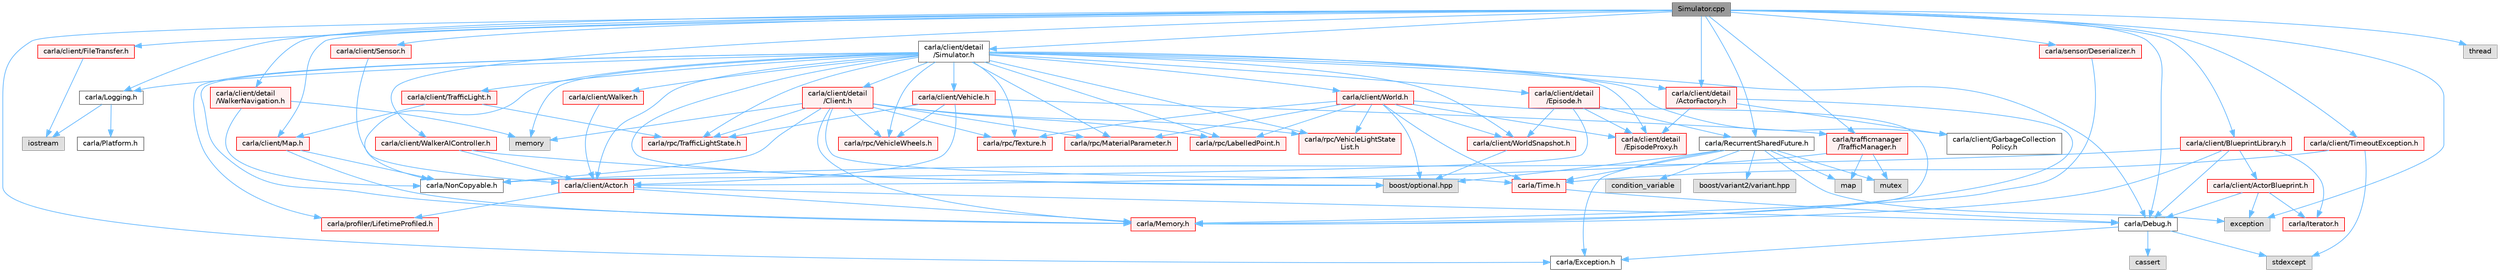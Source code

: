 digraph "Simulator.cpp"
{
 // INTERACTIVE_SVG=YES
 // LATEX_PDF_SIZE
  bgcolor="transparent";
  edge [fontname=Helvetica,fontsize=10,labelfontname=Helvetica,labelfontsize=10];
  node [fontname=Helvetica,fontsize=10,shape=box,height=0.2,width=0.4];
  Node1 [id="Node000001",label="Simulator.cpp",height=0.2,width=0.4,color="gray40", fillcolor="grey60", style="filled", fontcolor="black",tooltip=" "];
  Node1 -> Node2 [id="edge1_Node000001_Node000002",color="steelblue1",style="solid",tooltip=" "];
  Node2 [id="Node000002",label="carla/client/detail\l/Simulator.h",height=0.2,width=0.4,color="grey40", fillcolor="white", style="filled",URL="$d6/d4a/Simulator_8h.html",tooltip=" "];
  Node2 -> Node3 [id="edge2_Node000002_Node000003",color="steelblue1",style="solid",tooltip=" "];
  Node3 [id="Node000003",label="carla/Debug.h",height=0.2,width=0.4,color="grey40", fillcolor="white", style="filled",URL="$d4/deb/Debug_8h.html",tooltip=" "];
  Node3 -> Node4 [id="edge3_Node000003_Node000004",color="steelblue1",style="solid",tooltip=" "];
  Node4 [id="Node000004",label="carla/Exception.h",height=0.2,width=0.4,color="grey40", fillcolor="white", style="filled",URL="$d8/d8a/Exception_8h.html",tooltip=" "];
  Node3 -> Node5 [id="edge4_Node000003_Node000005",color="steelblue1",style="solid",tooltip=" "];
  Node5 [id="Node000005",label="stdexcept",height=0.2,width=0.4,color="grey60", fillcolor="#E0E0E0", style="filled",tooltip=" "];
  Node3 -> Node6 [id="edge5_Node000003_Node000006",color="steelblue1",style="solid",tooltip=" "];
  Node6 [id="Node000006",label="cassert",height=0.2,width=0.4,color="grey60", fillcolor="#E0E0E0", style="filled",tooltip=" "];
  Node2 -> Node7 [id="edge6_Node000002_Node000007",color="steelblue1",style="solid",tooltip=" "];
  Node7 [id="Node000007",label="carla/Logging.h",height=0.2,width=0.4,color="grey40", fillcolor="white", style="filled",URL="$de/d87/Logging_8h.html",tooltip=" "];
  Node7 -> Node8 [id="edge7_Node000007_Node000008",color="steelblue1",style="solid",tooltip=" "];
  Node8 [id="Node000008",label="carla/Platform.h",height=0.2,width=0.4,color="grey40", fillcolor="white", style="filled",URL="$d9/dd0/Platform_8h.html",tooltip=" "];
  Node7 -> Node9 [id="edge8_Node000007_Node000009",color="steelblue1",style="solid",tooltip=" "];
  Node9 [id="Node000009",label="iostream",height=0.2,width=0.4,color="grey60", fillcolor="#E0E0E0", style="filled",tooltip=" "];
  Node2 -> Node10 [id="edge9_Node000002_Node000010",color="steelblue1",style="solid",tooltip=" "];
  Node10 [id="Node000010",label="carla/Memory.h",height=0.2,width=0.4,color="red", fillcolor="#FFF0F0", style="filled",URL="$de/d5c/Memory_8h.html",tooltip=" "];
  Node2 -> Node15 [id="edge10_Node000002_Node000015",color="steelblue1",style="solid",tooltip=" "];
  Node15 [id="Node000015",label="carla/NonCopyable.h",height=0.2,width=0.4,color="grey40", fillcolor="white", style="filled",URL="$d4/dd8/LibCarla_2source_2carla_2NonCopyable_8h.html",tooltip=" "];
  Node2 -> Node16 [id="edge11_Node000002_Node000016",color="steelblue1",style="solid",tooltip=" "];
  Node16 [id="Node000016",label="carla/client/Actor.h",height=0.2,width=0.4,color="red", fillcolor="#FFF0F0", style="filled",URL="$da/d48/client_2Actor_8h.html",tooltip=" "];
  Node16 -> Node3 [id="edge12_Node000016_Node000003",color="steelblue1",style="solid",tooltip=" "];
  Node16 -> Node10 [id="edge13_Node000016_Node000010",color="steelblue1",style="solid",tooltip=" "];
  Node16 -> Node174 [id="edge14_Node000016_Node000174",color="steelblue1",style="solid",tooltip=" "];
  Node174 [id="Node000174",label="carla/profiler/LifetimeProfiled.h",height=0.2,width=0.4,color="red", fillcolor="#FFF0F0", style="filled",URL="$d9/dc4/LifetimeProfiled_8h.html",tooltip=" "];
  Node2 -> Node175 [id="edge15_Node000002_Node000175",color="steelblue1",style="solid",tooltip=" "];
  Node175 [id="Node000175",label="carla/client/GarbageCollection\lPolicy.h",height=0.2,width=0.4,color="grey40", fillcolor="white", style="filled",URL="$d7/dc8/GarbageCollectionPolicy_8h.html",tooltip=" "];
  Node2 -> Node176 [id="edge16_Node000002_Node000176",color="steelblue1",style="solid",tooltip=" "];
  Node176 [id="Node000176",label="carla/client/TrafficLight.h",height=0.2,width=0.4,color="red", fillcolor="#FFF0F0", style="filled",URL="$d5/d9e/TrafficLight_8h.html",tooltip=" "];
  Node176 -> Node104 [id="edge17_Node000176_Node000104",color="steelblue1",style="solid",tooltip=" "];
  Node104 [id="Node000104",label="carla/rpc/TrafficLightState.h",height=0.2,width=0.4,color="red", fillcolor="#FFF0F0", style="filled",URL="$d1/d16/LibCarla_2source_2carla_2rpc_2TrafficLightState_8h.html",tooltip=" "];
  Node176 -> Node178 [id="edge18_Node000176_Node000178",color="steelblue1",style="solid",tooltip=" "];
  Node178 [id="Node000178",label="carla/client/Map.h",height=0.2,width=0.4,color="red", fillcolor="#FFF0F0", style="filled",URL="$d4/d9d/client_2Map_8h.html",tooltip=" "];
  Node178 -> Node10 [id="edge19_Node000178_Node000010",color="steelblue1",style="solid",tooltip=" "];
  Node178 -> Node15 [id="edge20_Node000178_Node000015",color="steelblue1",style="solid",tooltip=" "];
  Node2 -> Node196 [id="edge21_Node000002_Node000196",color="steelblue1",style="solid",tooltip=" "];
  Node196 [id="Node000196",label="carla/client/Vehicle.h",height=0.2,width=0.4,color="red", fillcolor="#FFF0F0", style="filled",URL="$d9/d18/Vehicle_8h.html",tooltip=" "];
  Node196 -> Node16 [id="edge22_Node000196_Node000016",color="steelblue1",style="solid",tooltip=" "];
  Node196 -> Node104 [id="edge23_Node000196_Node000104",color="steelblue1",style="solid",tooltip=" "];
  Node196 -> Node206 [id="edge24_Node000196_Node000206",color="steelblue1",style="solid",tooltip=" "];
  Node206 [id="Node000206",label="carla/rpc/VehicleWheels.h",height=0.2,width=0.4,color="red", fillcolor="#FFF0F0", style="filled",URL="$d2/d02/VehicleWheels_8h.html",tooltip=" "];
  Node196 -> Node207 [id="edge25_Node000196_Node000207",color="steelblue1",style="solid",tooltip=" "];
  Node207 [id="Node000207",label="carla/trafficmanager\l/TrafficManager.h",height=0.2,width=0.4,color="red", fillcolor="#FFF0F0", style="filled",URL="$da/dfd/TrafficManager_8h.html",tooltip=" "];
  Node207 -> Node65 [id="edge26_Node000207_Node000065",color="steelblue1",style="solid",tooltip=" "];
  Node65 [id="Node000065",label="map",height=0.2,width=0.4,color="grey60", fillcolor="#E0E0E0", style="filled",tooltip=" "];
  Node207 -> Node91 [id="edge27_Node000207_Node000091",color="steelblue1",style="solid",tooltip=" "];
  Node91 [id="Node000091",label="mutex",height=0.2,width=0.4,color="grey60", fillcolor="#E0E0E0", style="filled",tooltip=" "];
  Node207 -> Node16 [id="edge28_Node000207_Node000016",color="steelblue1",style="solid",tooltip=" "];
  Node2 -> Node213 [id="edge29_Node000002_Node000213",color="steelblue1",style="solid",tooltip=" "];
  Node213 [id="Node000213",label="carla/client/Walker.h",height=0.2,width=0.4,color="red", fillcolor="#FFF0F0", style="filled",URL="$d5/d10/Walker_8h.html",tooltip=" "];
  Node213 -> Node16 [id="edge30_Node000213_Node000016",color="steelblue1",style="solid",tooltip=" "];
  Node2 -> Node18 [id="edge31_Node000002_Node000018",color="steelblue1",style="solid",tooltip=" "];
  Node18 [id="Node000018",label="carla/client/World.h",height=0.2,width=0.4,color="red", fillcolor="#FFF0F0", style="filled",URL="$dd/d5b/World_8h.html",tooltip=" "];
  Node18 -> Node10 [id="edge32_Node000018_Node000010",color="steelblue1",style="solid",tooltip=" "];
  Node18 -> Node19 [id="edge33_Node000018_Node000019",color="steelblue1",style="solid",tooltip=" "];
  Node19 [id="Node000019",label="carla/Time.h",height=0.2,width=0.4,color="red", fillcolor="#FFF0F0", style="filled",URL="$d2/d33/Time_8h.html",tooltip=" "];
  Node19 -> Node3 [id="edge34_Node000019_Node000003",color="steelblue1",style="solid",tooltip=" "];
  Node18 -> Node98 [id="edge35_Node000018_Node000098",color="steelblue1",style="solid",tooltip=" "];
  Node98 [id="Node000098",label="carla/client/WorldSnapshot.h",height=0.2,width=0.4,color="red", fillcolor="#FFF0F0", style="filled",URL="$df/d11/WorldSnapshot_8h.html",tooltip=" "];
  Node98 -> Node82 [id="edge36_Node000098_Node000082",color="steelblue1",style="solid",tooltip=" "];
  Node82 [id="Node000082",label="boost/optional.hpp",height=0.2,width=0.4,color="grey60", fillcolor="#E0E0E0", style="filled",tooltip=" "];
  Node18 -> Node23 [id="edge37_Node000018_Node000023",color="steelblue1",style="solid",tooltip=" "];
  Node23 [id="Node000023",label="carla/client/detail\l/EpisodeProxy.h",height=0.2,width=0.4,color="red", fillcolor="#FFF0F0", style="filled",URL="$dc/dc2/EpisodeProxy_8h.html",tooltip=" "];
  Node18 -> Node153 [id="edge38_Node000018_Node000153",color="steelblue1",style="solid",tooltip=" "];
  Node153 [id="Node000153",label="carla/rpc/LabelledPoint.h",height=0.2,width=0.4,color="red", fillcolor="#FFF0F0", style="filled",URL="$d2/dd4/LabelledPoint_8h.html",tooltip=" "];
  Node18 -> Node166 [id="edge39_Node000018_Node000166",color="steelblue1",style="solid",tooltip=" "];
  Node166 [id="Node000166",label="carla/rpc/VehicleLightState\lList.h",height=0.2,width=0.4,color="red", fillcolor="#FFF0F0", style="filled",URL="$d8/d09/VehicleLightStateList_8h.html",tooltip=" "];
  Node18 -> Node170 [id="edge40_Node000018_Node000170",color="steelblue1",style="solid",tooltip=" "];
  Node170 [id="Node000170",label="carla/rpc/Texture.h",height=0.2,width=0.4,color="red", fillcolor="#FFF0F0", style="filled",URL="$d9/dbf/Texture_8h.html",tooltip=" "];
  Node18 -> Node171 [id="edge41_Node000018_Node000171",color="steelblue1",style="solid",tooltip=" "];
  Node171 [id="Node000171",label="carla/rpc/MaterialParameter.h",height=0.2,width=0.4,color="red", fillcolor="#FFF0F0", style="filled",URL="$d7/d10/MaterialParameter_8h.html",tooltip=" "];
  Node18 -> Node82 [id="edge42_Node000018_Node000082",color="steelblue1",style="solid",tooltip=" "];
  Node2 -> Node98 [id="edge43_Node000002_Node000098",color="steelblue1",style="solid",tooltip=" "];
  Node2 -> Node222 [id="edge44_Node000002_Node000222",color="steelblue1",style="solid",tooltip=" "];
  Node222 [id="Node000222",label="carla/client/detail\l/ActorFactory.h",height=0.2,width=0.4,color="red", fillcolor="#FFF0F0", style="filled",URL="$d7/dae/ActorFactory_8h.html",tooltip=" "];
  Node222 -> Node10 [id="edge45_Node000222_Node000010",color="steelblue1",style="solid",tooltip=" "];
  Node222 -> Node175 [id="edge46_Node000222_Node000175",color="steelblue1",style="solid",tooltip=" "];
  Node222 -> Node23 [id="edge47_Node000222_Node000023",color="steelblue1",style="solid",tooltip=" "];
  Node2 -> Node223 [id="edge48_Node000002_Node000223",color="steelblue1",style="solid",tooltip=" "];
  Node223 [id="Node000223",label="carla/client/detail\l/Client.h",height=0.2,width=0.4,color="red", fillcolor="#FFF0F0", style="filled",URL="$df/d8b/client_2detail_2Client_8h.html",tooltip=" "];
  Node223 -> Node10 [id="edge49_Node000223_Node000010",color="steelblue1",style="solid",tooltip=" "];
  Node223 -> Node15 [id="edge50_Node000223_Node000015",color="steelblue1",style="solid",tooltip=" "];
  Node223 -> Node19 [id="edge51_Node000223_Node000019",color="steelblue1",style="solid",tooltip=" "];
  Node223 -> Node153 [id="edge52_Node000223_Node000153",color="steelblue1",style="solid",tooltip=" "];
  Node223 -> Node104 [id="edge53_Node000223_Node000104",color="steelblue1",style="solid",tooltip=" "];
  Node223 -> Node166 [id="edge54_Node000223_Node000166",color="steelblue1",style="solid",tooltip=" "];
  Node223 -> Node206 [id="edge55_Node000223_Node000206",color="steelblue1",style="solid",tooltip=" "];
  Node223 -> Node170 [id="edge56_Node000223_Node000170",color="steelblue1",style="solid",tooltip=" "];
  Node223 -> Node171 [id="edge57_Node000223_Node000171",color="steelblue1",style="solid",tooltip=" "];
  Node223 -> Node25 [id="edge58_Node000223_Node000025",color="steelblue1",style="solid",tooltip=" "];
  Node25 [id="Node000025",label="memory",height=0.2,width=0.4,color="grey60", fillcolor="#E0E0E0", style="filled",tooltip=" "];
  Node2 -> Node92 [id="edge59_Node000002_Node000092",color="steelblue1",style="solid",tooltip=" "];
  Node92 [id="Node000092",label="carla/client/detail\l/Episode.h",height=0.2,width=0.4,color="red", fillcolor="#FFF0F0", style="filled",URL="$d9/d9e/Episode_8h.html",tooltip=" "];
  Node92 -> Node15 [id="edge60_Node000092_Node000015",color="steelblue1",style="solid",tooltip=" "];
  Node92 -> Node93 [id="edge61_Node000092_Node000093",color="steelblue1",style="solid",tooltip=" "];
  Node93 [id="Node000093",label="carla/RecurrentSharedFuture.h",height=0.2,width=0.4,color="grey40", fillcolor="white", style="filled",URL="$d7/de1/RecurrentSharedFuture_8h.html",tooltip=" "];
  Node93 -> Node4 [id="edge62_Node000093_Node000004",color="steelblue1",style="solid",tooltip=" "];
  Node93 -> Node19 [id="edge63_Node000093_Node000019",color="steelblue1",style="solid",tooltip=" "];
  Node93 -> Node82 [id="edge64_Node000093_Node000082",color="steelblue1",style="solid",tooltip=" "];
  Node93 -> Node94 [id="edge65_Node000093_Node000094",color="steelblue1",style="solid",tooltip=" "];
  Node94 [id="Node000094",label="boost/variant2/variant.hpp",height=0.2,width=0.4,color="grey60", fillcolor="#E0E0E0", style="filled",tooltip=" "];
  Node93 -> Node95 [id="edge66_Node000093_Node000095",color="steelblue1",style="solid",tooltip=" "];
  Node95 [id="Node000095",label="condition_variable",height=0.2,width=0.4,color="grey60", fillcolor="#E0E0E0", style="filled",tooltip=" "];
  Node93 -> Node96 [id="edge67_Node000093_Node000096",color="steelblue1",style="solid",tooltip=" "];
  Node96 [id="Node000096",label="exception",height=0.2,width=0.4,color="grey60", fillcolor="#E0E0E0", style="filled",tooltip=" "];
  Node93 -> Node65 [id="edge68_Node000093_Node000065",color="steelblue1",style="solid",tooltip=" "];
  Node93 -> Node91 [id="edge69_Node000093_Node000091",color="steelblue1",style="solid",tooltip=" "];
  Node92 -> Node98 [id="edge70_Node000092_Node000098",color="steelblue1",style="solid",tooltip=" "];
  Node92 -> Node23 [id="edge71_Node000092_Node000023",color="steelblue1",style="solid",tooltip=" "];
  Node2 -> Node23 [id="edge72_Node000002_Node000023",color="steelblue1",style="solid",tooltip=" "];
  Node2 -> Node174 [id="edge73_Node000002_Node000174",color="steelblue1",style="solid",tooltip=" "];
  Node2 -> Node104 [id="edge74_Node000002_Node000104",color="steelblue1",style="solid",tooltip=" "];
  Node2 -> Node166 [id="edge75_Node000002_Node000166",color="steelblue1",style="solid",tooltip=" "];
  Node2 -> Node153 [id="edge76_Node000002_Node000153",color="steelblue1",style="solid",tooltip=" "];
  Node2 -> Node206 [id="edge77_Node000002_Node000206",color="steelblue1",style="solid",tooltip=" "];
  Node2 -> Node170 [id="edge78_Node000002_Node000170",color="steelblue1",style="solid",tooltip=" "];
  Node2 -> Node171 [id="edge79_Node000002_Node000171",color="steelblue1",style="solid",tooltip=" "];
  Node2 -> Node82 [id="edge80_Node000002_Node000082",color="steelblue1",style="solid",tooltip=" "];
  Node2 -> Node25 [id="edge81_Node000002_Node000025",color="steelblue1",style="solid",tooltip=" "];
  Node1 -> Node3 [id="edge82_Node000001_Node000003",color="steelblue1",style="solid",tooltip=" "];
  Node1 -> Node4 [id="edge83_Node000001_Node000004",color="steelblue1",style="solid",tooltip=" "];
  Node1 -> Node7 [id="edge84_Node000001_Node000007",color="steelblue1",style="solid",tooltip=" "];
  Node1 -> Node93 [id="edge85_Node000001_Node000093",color="steelblue1",style="solid",tooltip=" "];
  Node1 -> Node228 [id="edge86_Node000001_Node000228",color="steelblue1",style="solid",tooltip=" "];
  Node228 [id="Node000228",label="carla/client/BlueprintLibrary.h",height=0.2,width=0.4,color="red", fillcolor="#FFF0F0", style="filled",URL="$d3/d75/BlueprintLibrary_8h.html",tooltip=" "];
  Node228 -> Node3 [id="edge87_Node000228_Node000003",color="steelblue1",style="solid",tooltip=" "];
  Node228 -> Node112 [id="edge88_Node000228_Node000112",color="steelblue1",style="solid",tooltip=" "];
  Node112 [id="Node000112",label="carla/Iterator.h",height=0.2,width=0.4,color="red", fillcolor="#FFF0F0", style="filled",URL="$d7/ddd/Iterator_8h.html",tooltip=" "];
  Node228 -> Node10 [id="edge89_Node000228_Node000010",color="steelblue1",style="solid",tooltip=" "];
  Node228 -> Node15 [id="edge90_Node000228_Node000015",color="steelblue1",style="solid",tooltip=" "];
  Node228 -> Node229 [id="edge91_Node000228_Node000229",color="steelblue1",style="solid",tooltip=" "];
  Node229 [id="Node000229",label="carla/client/ActorBlueprint.h",height=0.2,width=0.4,color="red", fillcolor="#FFF0F0", style="filled",URL="$de/de7/ActorBlueprint_8h.html",tooltip=" "];
  Node229 -> Node3 [id="edge92_Node000229_Node000003",color="steelblue1",style="solid",tooltip=" "];
  Node229 -> Node112 [id="edge93_Node000229_Node000112",color="steelblue1",style="solid",tooltip=" "];
  Node229 -> Node96 [id="edge94_Node000229_Node000096",color="steelblue1",style="solid",tooltip=" "];
  Node1 -> Node230 [id="edge95_Node000001_Node000230",color="steelblue1",style="solid",tooltip=" "];
  Node230 [id="Node000230",label="carla/client/FileTransfer.h",height=0.2,width=0.4,color="red", fillcolor="#FFF0F0", style="filled",URL="$d1/d36/FileTransfer_8h.html",tooltip=" "];
  Node230 -> Node9 [id="edge96_Node000230_Node000009",color="steelblue1",style="solid",tooltip=" "];
  Node1 -> Node178 [id="edge97_Node000001_Node000178",color="steelblue1",style="solid",tooltip=" "];
  Node1 -> Node234 [id="edge98_Node000001_Node000234",color="steelblue1",style="solid",tooltip=" "];
  Node234 [id="Node000234",label="carla/client/Sensor.h",height=0.2,width=0.4,color="red", fillcolor="#FFF0F0", style="filled",URL="$d8/d58/LibCarla_2source_2carla_2client_2Sensor_8h.html",tooltip=" "];
  Node234 -> Node16 [id="edge99_Node000234_Node000016",color="steelblue1",style="solid",tooltip=" "];
  Node1 -> Node235 [id="edge100_Node000001_Node000235",color="steelblue1",style="solid",tooltip=" "];
  Node235 [id="Node000235",label="carla/client/TimeoutException.h",height=0.2,width=0.4,color="red", fillcolor="#FFF0F0", style="filled",URL="$d1/d94/TimeoutException_8h.html",tooltip=" "];
  Node235 -> Node19 [id="edge101_Node000235_Node000019",color="steelblue1",style="solid",tooltip=" "];
  Node235 -> Node5 [id="edge102_Node000235_Node000005",color="steelblue1",style="solid",tooltip=" "];
  Node1 -> Node236 [id="edge103_Node000001_Node000236",color="steelblue1",style="solid",tooltip=" "];
  Node236 [id="Node000236",label="carla/client/WalkerAIController.h",height=0.2,width=0.4,color="red", fillcolor="#FFF0F0", style="filled",URL="$de/d54/LibCarla_2source_2carla_2client_2WalkerAIController_8h.html",tooltip=" "];
  Node236 -> Node16 [id="edge104_Node000236_Node000016",color="steelblue1",style="solid",tooltip=" "];
  Node236 -> Node82 [id="edge105_Node000236_Node000082",color="steelblue1",style="solid",tooltip=" "];
  Node1 -> Node222 [id="edge106_Node000001_Node000222",color="steelblue1",style="solid",tooltip=" "];
  Node1 -> Node237 [id="edge107_Node000001_Node000237",color="steelblue1",style="solid",tooltip=" "];
  Node237 [id="Node000237",label="carla/client/detail\l/WalkerNavigation.h",height=0.2,width=0.4,color="red", fillcolor="#FFF0F0", style="filled",URL="$d5/d09/WalkerNavigation_8h.html",tooltip=" "];
  Node237 -> Node15 [id="edge108_Node000237_Node000015",color="steelblue1",style="solid",tooltip=" "];
  Node237 -> Node25 [id="edge109_Node000237_Node000025",color="steelblue1",style="solid",tooltip=" "];
  Node1 -> Node207 [id="edge110_Node000001_Node000207",color="steelblue1",style="solid",tooltip=" "];
  Node1 -> Node247 [id="edge111_Node000001_Node000247",color="steelblue1",style="solid",tooltip=" "];
  Node247 [id="Node000247",label="carla/sensor/Deserializer.h",height=0.2,width=0.4,color="red", fillcolor="#FFF0F0", style="filled",URL="$d3/df2/Deserializer_8h.html",tooltip=" "];
  Node247 -> Node10 [id="edge112_Node000247_Node000010",color="steelblue1",style="solid",tooltip=" "];
  Node1 -> Node96 [id="edge113_Node000001_Node000096",color="steelblue1",style="solid",tooltip=" "];
  Node1 -> Node248 [id="edge114_Node000001_Node000248",color="steelblue1",style="solid",tooltip=" "];
  Node248 [id="Node000248",label="thread",height=0.2,width=0.4,color="grey60", fillcolor="#E0E0E0", style="filled",tooltip=" "];
}
